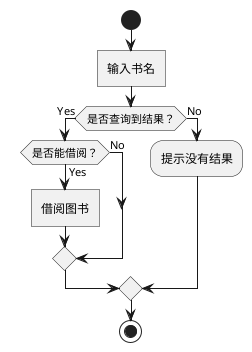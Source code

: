 @startuml
start
:输入书名]
if (是否查询到结果？) then(Yes)
    if (是否能借阅？) then(Yes)
        :借阅图书]
    else (No)
    endif
else (No)
    :提示没有结果;
endif
stop
@enduml